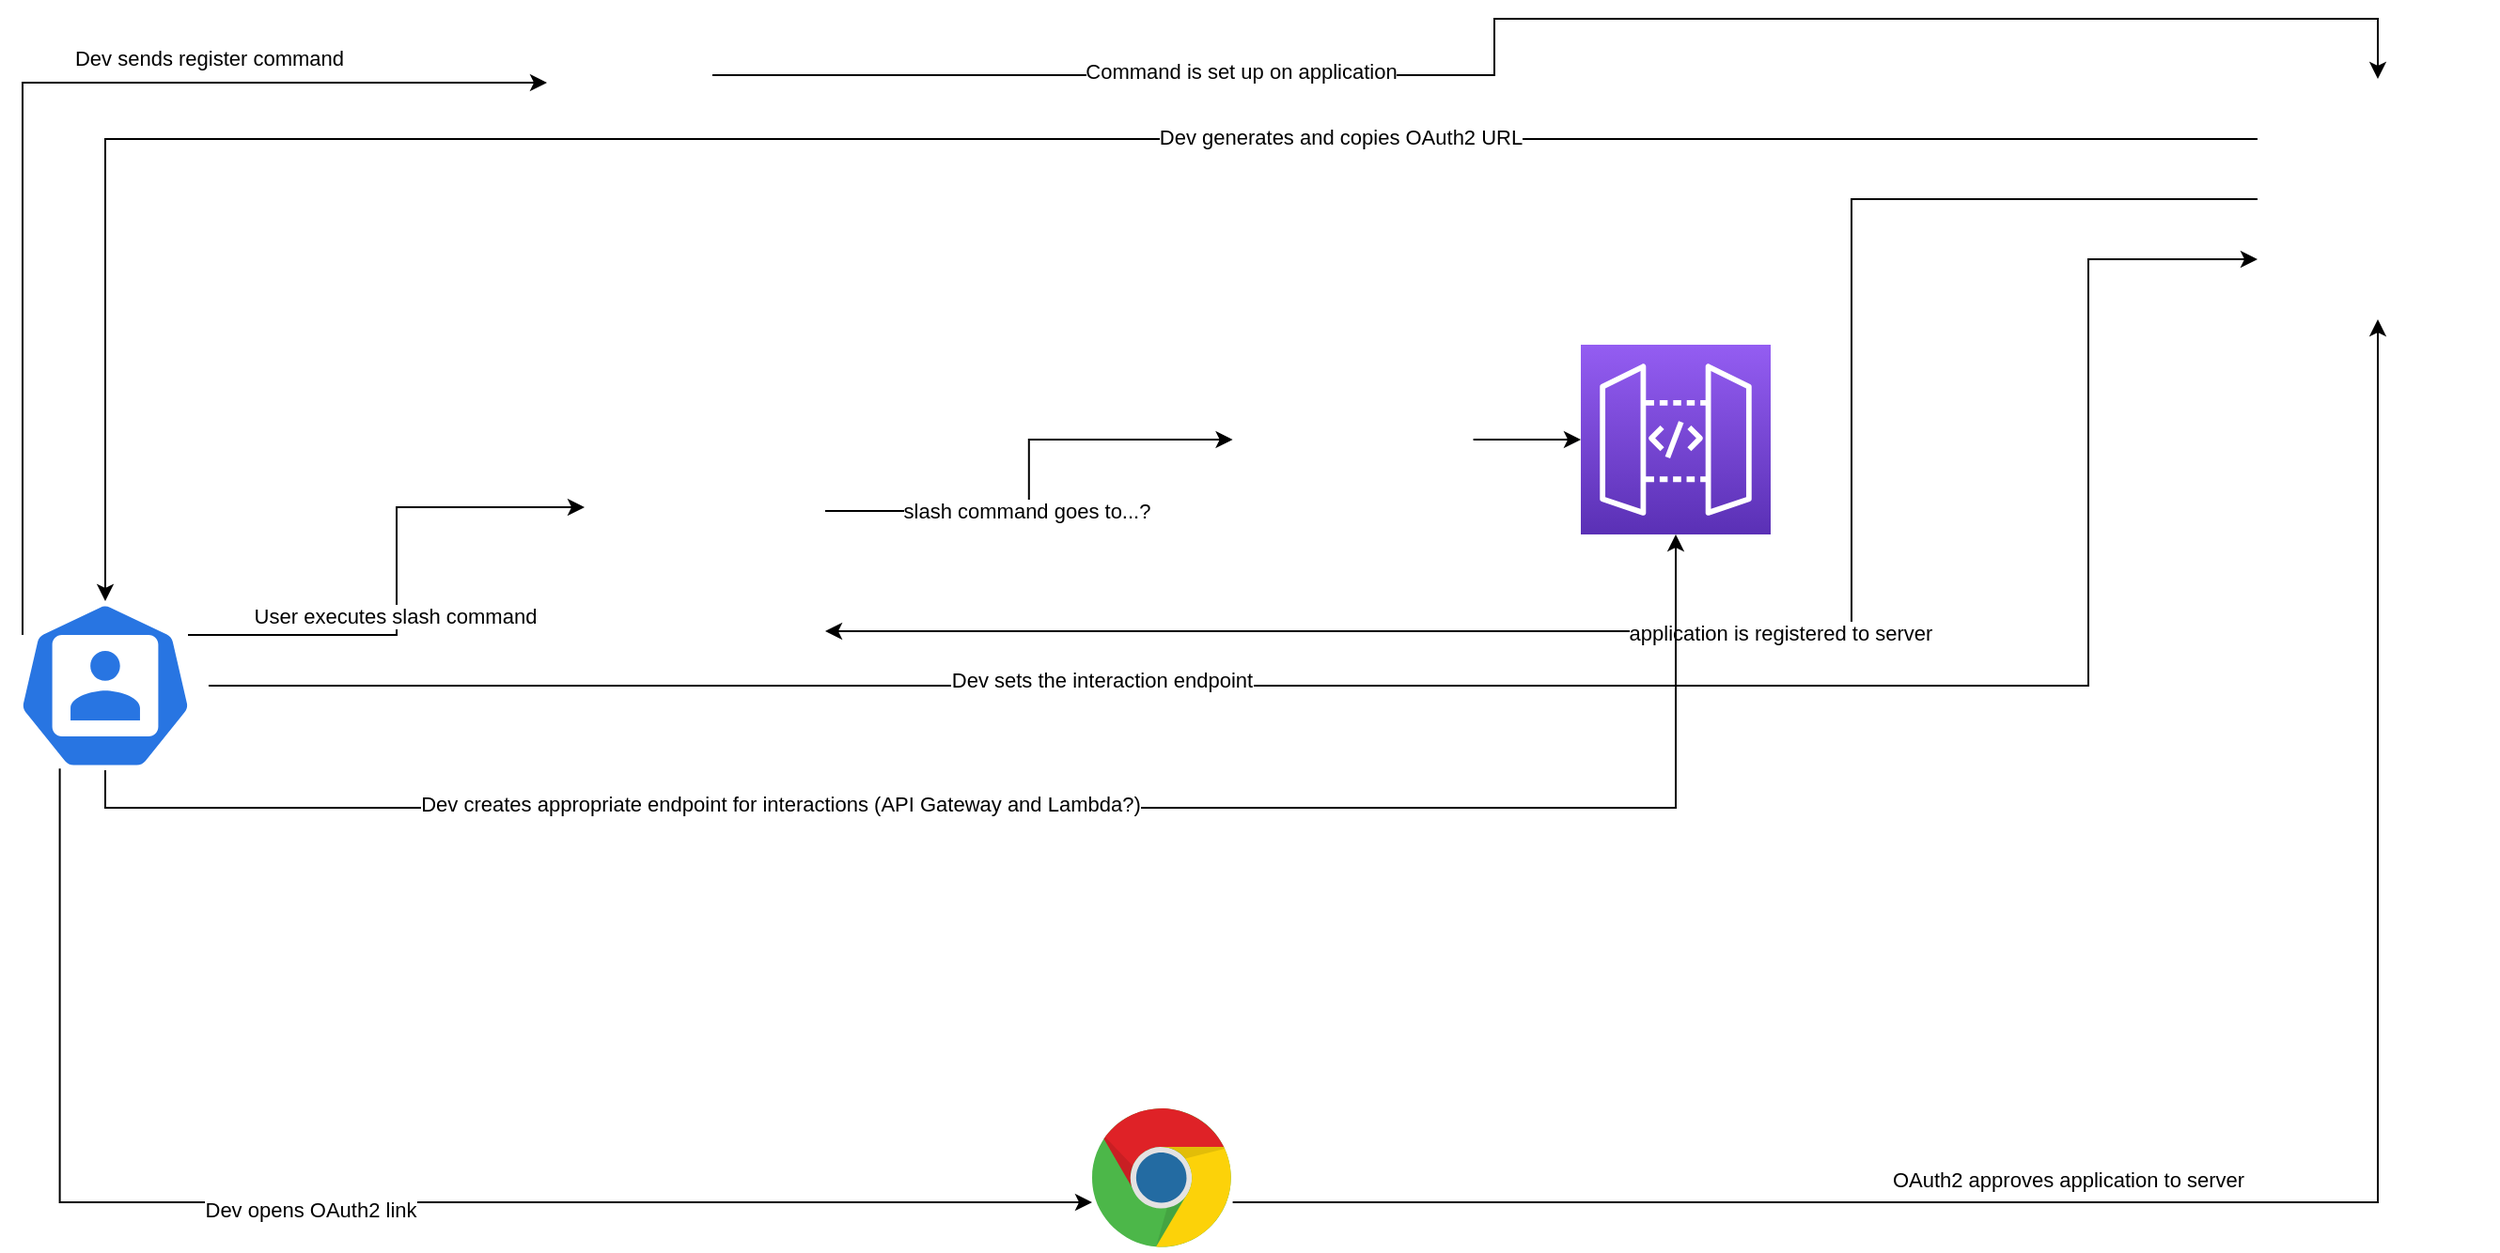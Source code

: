 <mxfile version="14.6.9" type="github">
  <diagram id="Ht1M8jgEwFfnCIfOTk4-" name="Page-1">
    <mxGraphModel dx="1182" dy="772" grid="1" gridSize="10" guides="1" tooltips="1" connect="1" arrows="1" fold="1" page="1" pageScale="1" pageWidth="1169" pageHeight="827" math="0" shadow="0">
      <root>
        <mxCell id="0" />
        <mxCell id="1" parent="0" />
        <mxCell id="Fiv4lahHjwLAKPsO6Myc-4" style="edgeStyle=orthogonalEdgeStyle;rounded=0;orthogonalLoop=1;jettySize=auto;html=1;entryX=0.5;entryY=0;entryDx=0;entryDy=0;" edge="1" parent="1" source="Fiv4lahHjwLAKPsO6Myc-1" target="Fiv4lahHjwLAKPsO6Myc-3">
          <mxGeometry relative="1" as="geometry">
            <Array as="points">
              <mxPoint x="834" y="60" />
              <mxPoint x="834" y="30" />
              <mxPoint x="1304" y="30" />
            </Array>
          </mxGeometry>
        </mxCell>
        <mxCell id="Fiv4lahHjwLAKPsO6Myc-24" value="Command is set up on application" style="edgeLabel;html=1;align=center;verticalAlign=middle;resizable=0;points=[];" vertex="1" connectable="0" parent="Fiv4lahHjwLAKPsO6Myc-4">
          <mxGeometry x="-0.408" y="2" relative="1" as="geometry">
            <mxPoint as="offset" />
          </mxGeometry>
        </mxCell>
        <mxCell id="Fiv4lahHjwLAKPsO6Myc-1" value="" style="shape=image;html=1;verticalAlign=top;verticalLabelPosition=bottom;labelBackgroundColor=#ffffff;imageAspect=0;aspect=fixed;image=https://cdn4.iconfinder.com/data/icons/logos-brands-5/24/postman-128.png" vertex="1" parent="1">
          <mxGeometry x="330" y="20" width="88" height="88" as="geometry" />
        </mxCell>
        <mxCell id="Fiv4lahHjwLAKPsO6Myc-5" style="edgeStyle=orthogonalEdgeStyle;rounded=0;orthogonalLoop=1;jettySize=auto;html=1;exitX=1;exitY=0.25;exitDx=0;exitDy=0;entryX=0;entryY=0.5;entryDx=0;entryDy=0;" edge="1" parent="1" source="Fiv4lahHjwLAKPsO6Myc-2" target="Fiv4lahHjwLAKPsO6Myc-27">
          <mxGeometry relative="1" as="geometry">
            <mxPoint x="720" y="292" as="targetPoint" />
          </mxGeometry>
        </mxCell>
        <mxCell id="Fiv4lahHjwLAKPsO6Myc-6" value="slash command goes to...?" style="edgeLabel;html=1;align=center;verticalAlign=middle;resizable=0;points=[];" vertex="1" connectable="0" parent="Fiv4lahHjwLAKPsO6Myc-5">
          <mxGeometry x="-0.163" relative="1" as="geometry">
            <mxPoint as="offset" />
          </mxGeometry>
        </mxCell>
        <mxCell id="Fiv4lahHjwLAKPsO6Myc-2" value="" style="shape=image;html=1;verticalAlign=top;verticalLabelPosition=bottom;labelBackgroundColor=#ffffff;imageAspect=0;aspect=fixed;image=https://cdn4.iconfinder.com/data/icons/logos-and-brands/512/91_Discord_logo_logos-128.png" vertex="1" parent="1">
          <mxGeometry x="350.0" y="260" width="128" height="128" as="geometry" />
        </mxCell>
        <mxCell id="Fiv4lahHjwLAKPsO6Myc-9" style="edgeStyle=orthogonalEdgeStyle;rounded=0;orthogonalLoop=1;jettySize=auto;html=1;exitX=0;exitY=0.25;exitDx=0;exitDy=0;" edge="1" parent="1" source="Fiv4lahHjwLAKPsO6Myc-3" target="Fiv4lahHjwLAKPsO6Myc-21">
          <mxGeometry relative="1" as="geometry">
            <mxPoint x="135" y="350.1" as="targetPoint" />
          </mxGeometry>
        </mxCell>
        <mxCell id="Fiv4lahHjwLAKPsO6Myc-11" value="Dev generates and copies OAuth2 URL" style="edgeLabel;html=1;align=center;verticalAlign=middle;resizable=0;points=[];" vertex="1" connectable="0" parent="Fiv4lahHjwLAKPsO6Myc-9">
          <mxGeometry x="-0.298" y="-1" relative="1" as="geometry">
            <mxPoint as="offset" />
          </mxGeometry>
        </mxCell>
        <mxCell id="Fiv4lahHjwLAKPsO6Myc-25" style="edgeStyle=orthogonalEdgeStyle;rounded=0;orthogonalLoop=1;jettySize=auto;html=1;entryX=1;entryY=0.75;entryDx=0;entryDy=0;exitX=0;exitY=0.5;exitDx=0;exitDy=0;" edge="1" parent="1" source="Fiv4lahHjwLAKPsO6Myc-3" target="Fiv4lahHjwLAKPsO6Myc-2">
          <mxGeometry relative="1" as="geometry">
            <Array as="points">
              <mxPoint x="1024" y="126" />
              <mxPoint x="1024" y="356" />
            </Array>
          </mxGeometry>
        </mxCell>
        <mxCell id="Fiv4lahHjwLAKPsO6Myc-26" value="application is registered to server" style="edgeLabel;html=1;align=center;verticalAlign=middle;resizable=0;points=[];" vertex="1" connectable="0" parent="Fiv4lahHjwLAKPsO6Myc-25">
          <mxGeometry x="-0.023" y="1" relative="1" as="geometry">
            <mxPoint as="offset" />
          </mxGeometry>
        </mxCell>
        <mxCell id="Fiv4lahHjwLAKPsO6Myc-3" value="" style="shape=image;html=1;verticalAlign=top;verticalLabelPosition=bottom;labelBackgroundColor=#ffffff;imageAspect=0;aspect=fixed;image=https://cdn4.iconfinder.com/data/icons/logos-brands-5/24/discord-128.png" vertex="1" parent="1">
          <mxGeometry x="1240" y="62" width="128" height="128" as="geometry" />
        </mxCell>
        <mxCell id="Fiv4lahHjwLAKPsO6Myc-14" style="edgeStyle=orthogonalEdgeStyle;rounded=0;orthogonalLoop=1;jettySize=auto;html=1;entryX=0.5;entryY=1;entryDx=0;entryDy=0;" edge="1" parent="1" source="Fiv4lahHjwLAKPsO6Myc-7" target="Fiv4lahHjwLAKPsO6Myc-3">
          <mxGeometry relative="1" as="geometry">
            <Array as="points">
              <mxPoint x="1304" y="660" />
            </Array>
          </mxGeometry>
        </mxCell>
        <mxCell id="Fiv4lahHjwLAKPsO6Myc-15" value="OAuth2 approves application to server" style="edgeLabel;html=1;align=center;verticalAlign=middle;resizable=0;points=[];" vertex="1" connectable="0" parent="Fiv4lahHjwLAKPsO6Myc-14">
          <mxGeometry x="-0.178" y="-3" relative="1" as="geometry">
            <mxPoint y="-15" as="offset" />
          </mxGeometry>
        </mxCell>
        <mxCell id="Fiv4lahHjwLAKPsO6Myc-7" value="" style="dashed=0;outlineConnect=0;html=1;align=center;labelPosition=center;verticalLabelPosition=bottom;verticalAlign=top;shape=mxgraph.weblogos.chrome" vertex="1" parent="1">
          <mxGeometry x="620" y="610" width="74.8" height="75.4" as="geometry" />
        </mxCell>
        <mxCell id="Fiv4lahHjwLAKPsO6Myc-10" style="edgeStyle=orthogonalEdgeStyle;rounded=0;orthogonalLoop=1;jettySize=auto;html=1;exitX=0.9;exitY=0.2;exitDx=0;exitDy=0;exitPerimeter=0;" edge="1" parent="1" source="Fiv4lahHjwLAKPsO6Myc-21" target="Fiv4lahHjwLAKPsO6Myc-2">
          <mxGeometry relative="1" as="geometry">
            <mxPoint x="200" y="415" as="sourcePoint" />
            <Array as="points">
              <mxPoint x="250" y="358" />
              <mxPoint x="250" y="290" />
            </Array>
          </mxGeometry>
        </mxCell>
        <mxCell id="Fiv4lahHjwLAKPsO6Myc-16" value="User executes slash command" style="edgeLabel;html=1;align=center;verticalAlign=middle;resizable=0;points=[];" vertex="1" connectable="0" parent="Fiv4lahHjwLAKPsO6Myc-10">
          <mxGeometry x="-0.131" y="1" relative="1" as="geometry">
            <mxPoint as="offset" />
          </mxGeometry>
        </mxCell>
        <mxCell id="Fiv4lahHjwLAKPsO6Myc-12" style="edgeStyle=orthogonalEdgeStyle;rounded=0;orthogonalLoop=1;jettySize=auto;html=1;exitX=0.28;exitY=0.99;exitDx=0;exitDy=0;exitPerimeter=0;" edge="1" parent="1" source="Fiv4lahHjwLAKPsO6Myc-21" target="Fiv4lahHjwLAKPsO6Myc-7">
          <mxGeometry relative="1" as="geometry">
            <mxPoint x="200" y="415" as="sourcePoint" />
            <Array as="points">
              <mxPoint x="71" y="660" />
            </Array>
          </mxGeometry>
        </mxCell>
        <mxCell id="Fiv4lahHjwLAKPsO6Myc-13" value="Dev opens OAuth2 link" style="edgeLabel;html=1;align=center;verticalAlign=middle;resizable=0;points=[];" vertex="1" connectable="0" parent="Fiv4lahHjwLAKPsO6Myc-12">
          <mxGeometry x="-0.068" y="-4" relative="1" as="geometry">
            <mxPoint as="offset" />
          </mxGeometry>
        </mxCell>
        <mxCell id="Fiv4lahHjwLAKPsO6Myc-22" style="edgeStyle=orthogonalEdgeStyle;rounded=0;orthogonalLoop=1;jettySize=auto;html=1;entryX=0;entryY=0.5;entryDx=0;entryDy=0;exitX=0.1;exitY=0.2;exitDx=0;exitDy=0;exitPerimeter=0;" edge="1" parent="1" source="Fiv4lahHjwLAKPsO6Myc-21" target="Fiv4lahHjwLAKPsO6Myc-1">
          <mxGeometry relative="1" as="geometry">
            <Array as="points">
              <mxPoint x="51" y="64" />
            </Array>
          </mxGeometry>
        </mxCell>
        <mxCell id="Fiv4lahHjwLAKPsO6Myc-23" value="Dev sends register command" style="edgeLabel;html=1;align=center;verticalAlign=middle;resizable=0;points=[];" vertex="1" connectable="0" parent="Fiv4lahHjwLAKPsO6Myc-22">
          <mxGeometry x="-0.34" y="-2" relative="1" as="geometry">
            <mxPoint x="97" y="-118" as="offset" />
          </mxGeometry>
        </mxCell>
        <mxCell id="Fiv4lahHjwLAKPsO6Myc-30" style="edgeStyle=orthogonalEdgeStyle;rounded=0;orthogonalLoop=1;jettySize=auto;html=1;entryX=0;entryY=0.75;entryDx=0;entryDy=0;" edge="1" parent="1" source="Fiv4lahHjwLAKPsO6Myc-21" target="Fiv4lahHjwLAKPsO6Myc-3">
          <mxGeometry relative="1" as="geometry">
            <Array as="points">
              <mxPoint x="1150" y="385" />
              <mxPoint x="1150" y="158" />
            </Array>
          </mxGeometry>
        </mxCell>
        <mxCell id="Fiv4lahHjwLAKPsO6Myc-31" value="Dev sets the interaction endpoint" style="edgeLabel;html=1;align=center;verticalAlign=middle;resizable=0;points=[];" vertex="1" connectable="0" parent="Fiv4lahHjwLAKPsO6Myc-30">
          <mxGeometry x="-0.279" y="3" relative="1" as="geometry">
            <mxPoint as="offset" />
          </mxGeometry>
        </mxCell>
        <mxCell id="Fiv4lahHjwLAKPsO6Myc-32" style="edgeStyle=orthogonalEdgeStyle;rounded=0;orthogonalLoop=1;jettySize=auto;html=1;entryX=0.5;entryY=1;entryDx=0;entryDy=0;entryPerimeter=0;" edge="1" parent="1" source="Fiv4lahHjwLAKPsO6Myc-21" target="Fiv4lahHjwLAKPsO6Myc-28">
          <mxGeometry relative="1" as="geometry">
            <Array as="points">
              <mxPoint x="95" y="450" />
              <mxPoint x="931" y="450" />
            </Array>
          </mxGeometry>
        </mxCell>
        <mxCell id="Fiv4lahHjwLAKPsO6Myc-33" value="Dev creates appropriate endpoint for interactions (API Gateway and Lambda?)" style="edgeLabel;html=1;align=center;verticalAlign=middle;resizable=0;points=[];" vertex="1" connectable="0" parent="Fiv4lahHjwLAKPsO6Myc-32">
          <mxGeometry x="-0.243" y="2" relative="1" as="geometry">
            <mxPoint as="offset" />
          </mxGeometry>
        </mxCell>
        <mxCell id="Fiv4lahHjwLAKPsO6Myc-21" value="" style="html=1;dashed=0;whitespace=wrap;fillColor=#2875E2;strokeColor=#ffffff;points=[[0.005,0.63,0],[0.1,0.2,0],[0.9,0.2,0],[0.5,0,0],[0.995,0.63,0],[0.72,0.99,0],[0.5,1,0],[0.28,0.99,0]];shape=mxgraph.kubernetes.icon;prIcon=user" vertex="1" parent="1">
          <mxGeometry x="40" y="340" width="110" height="90" as="geometry" />
        </mxCell>
        <mxCell id="Fiv4lahHjwLAKPsO6Myc-29" style="edgeStyle=orthogonalEdgeStyle;rounded=0;orthogonalLoop=1;jettySize=auto;html=1;entryX=0;entryY=0.5;entryDx=0;entryDy=0;entryPerimeter=0;" edge="1" parent="1" source="Fiv4lahHjwLAKPsO6Myc-27" target="Fiv4lahHjwLAKPsO6Myc-28">
          <mxGeometry relative="1" as="geometry" />
        </mxCell>
        <mxCell id="Fiv4lahHjwLAKPsO6Myc-27" value="" style="shape=image;html=1;verticalAlign=top;verticalLabelPosition=bottom;labelBackgroundColor=#ffffff;imageAspect=0;aspect=fixed;image=https://cdn4.iconfinder.com/data/icons/evil-icons-user-interface/64/question-128.png" vertex="1" parent="1">
          <mxGeometry x="694.8" y="190" width="128" height="128" as="geometry" />
        </mxCell>
        <mxCell id="Fiv4lahHjwLAKPsO6Myc-28" value="" style="points=[[0,0,0],[0.25,0,0],[0.5,0,0],[0.75,0,0],[1,0,0],[0,1,0],[0.25,1,0],[0.5,1,0],[0.75,1,0],[1,1,0],[0,0.25,0],[0,0.5,0],[0,0.75,0],[1,0.25,0],[1,0.5,0],[1,0.75,0]];outlineConnect=0;fontColor=#232F3E;gradientColor=#945DF2;gradientDirection=north;fillColor=#5A30B5;strokeColor=#ffffff;dashed=0;verticalLabelPosition=bottom;verticalAlign=top;align=center;html=1;fontSize=12;fontStyle=0;aspect=fixed;shape=mxgraph.aws4.resourceIcon;resIcon=mxgraph.aws4.api_gateway;" vertex="1" parent="1">
          <mxGeometry x="880" y="203.5" width="101" height="101" as="geometry" />
        </mxCell>
      </root>
    </mxGraphModel>
  </diagram>
</mxfile>
